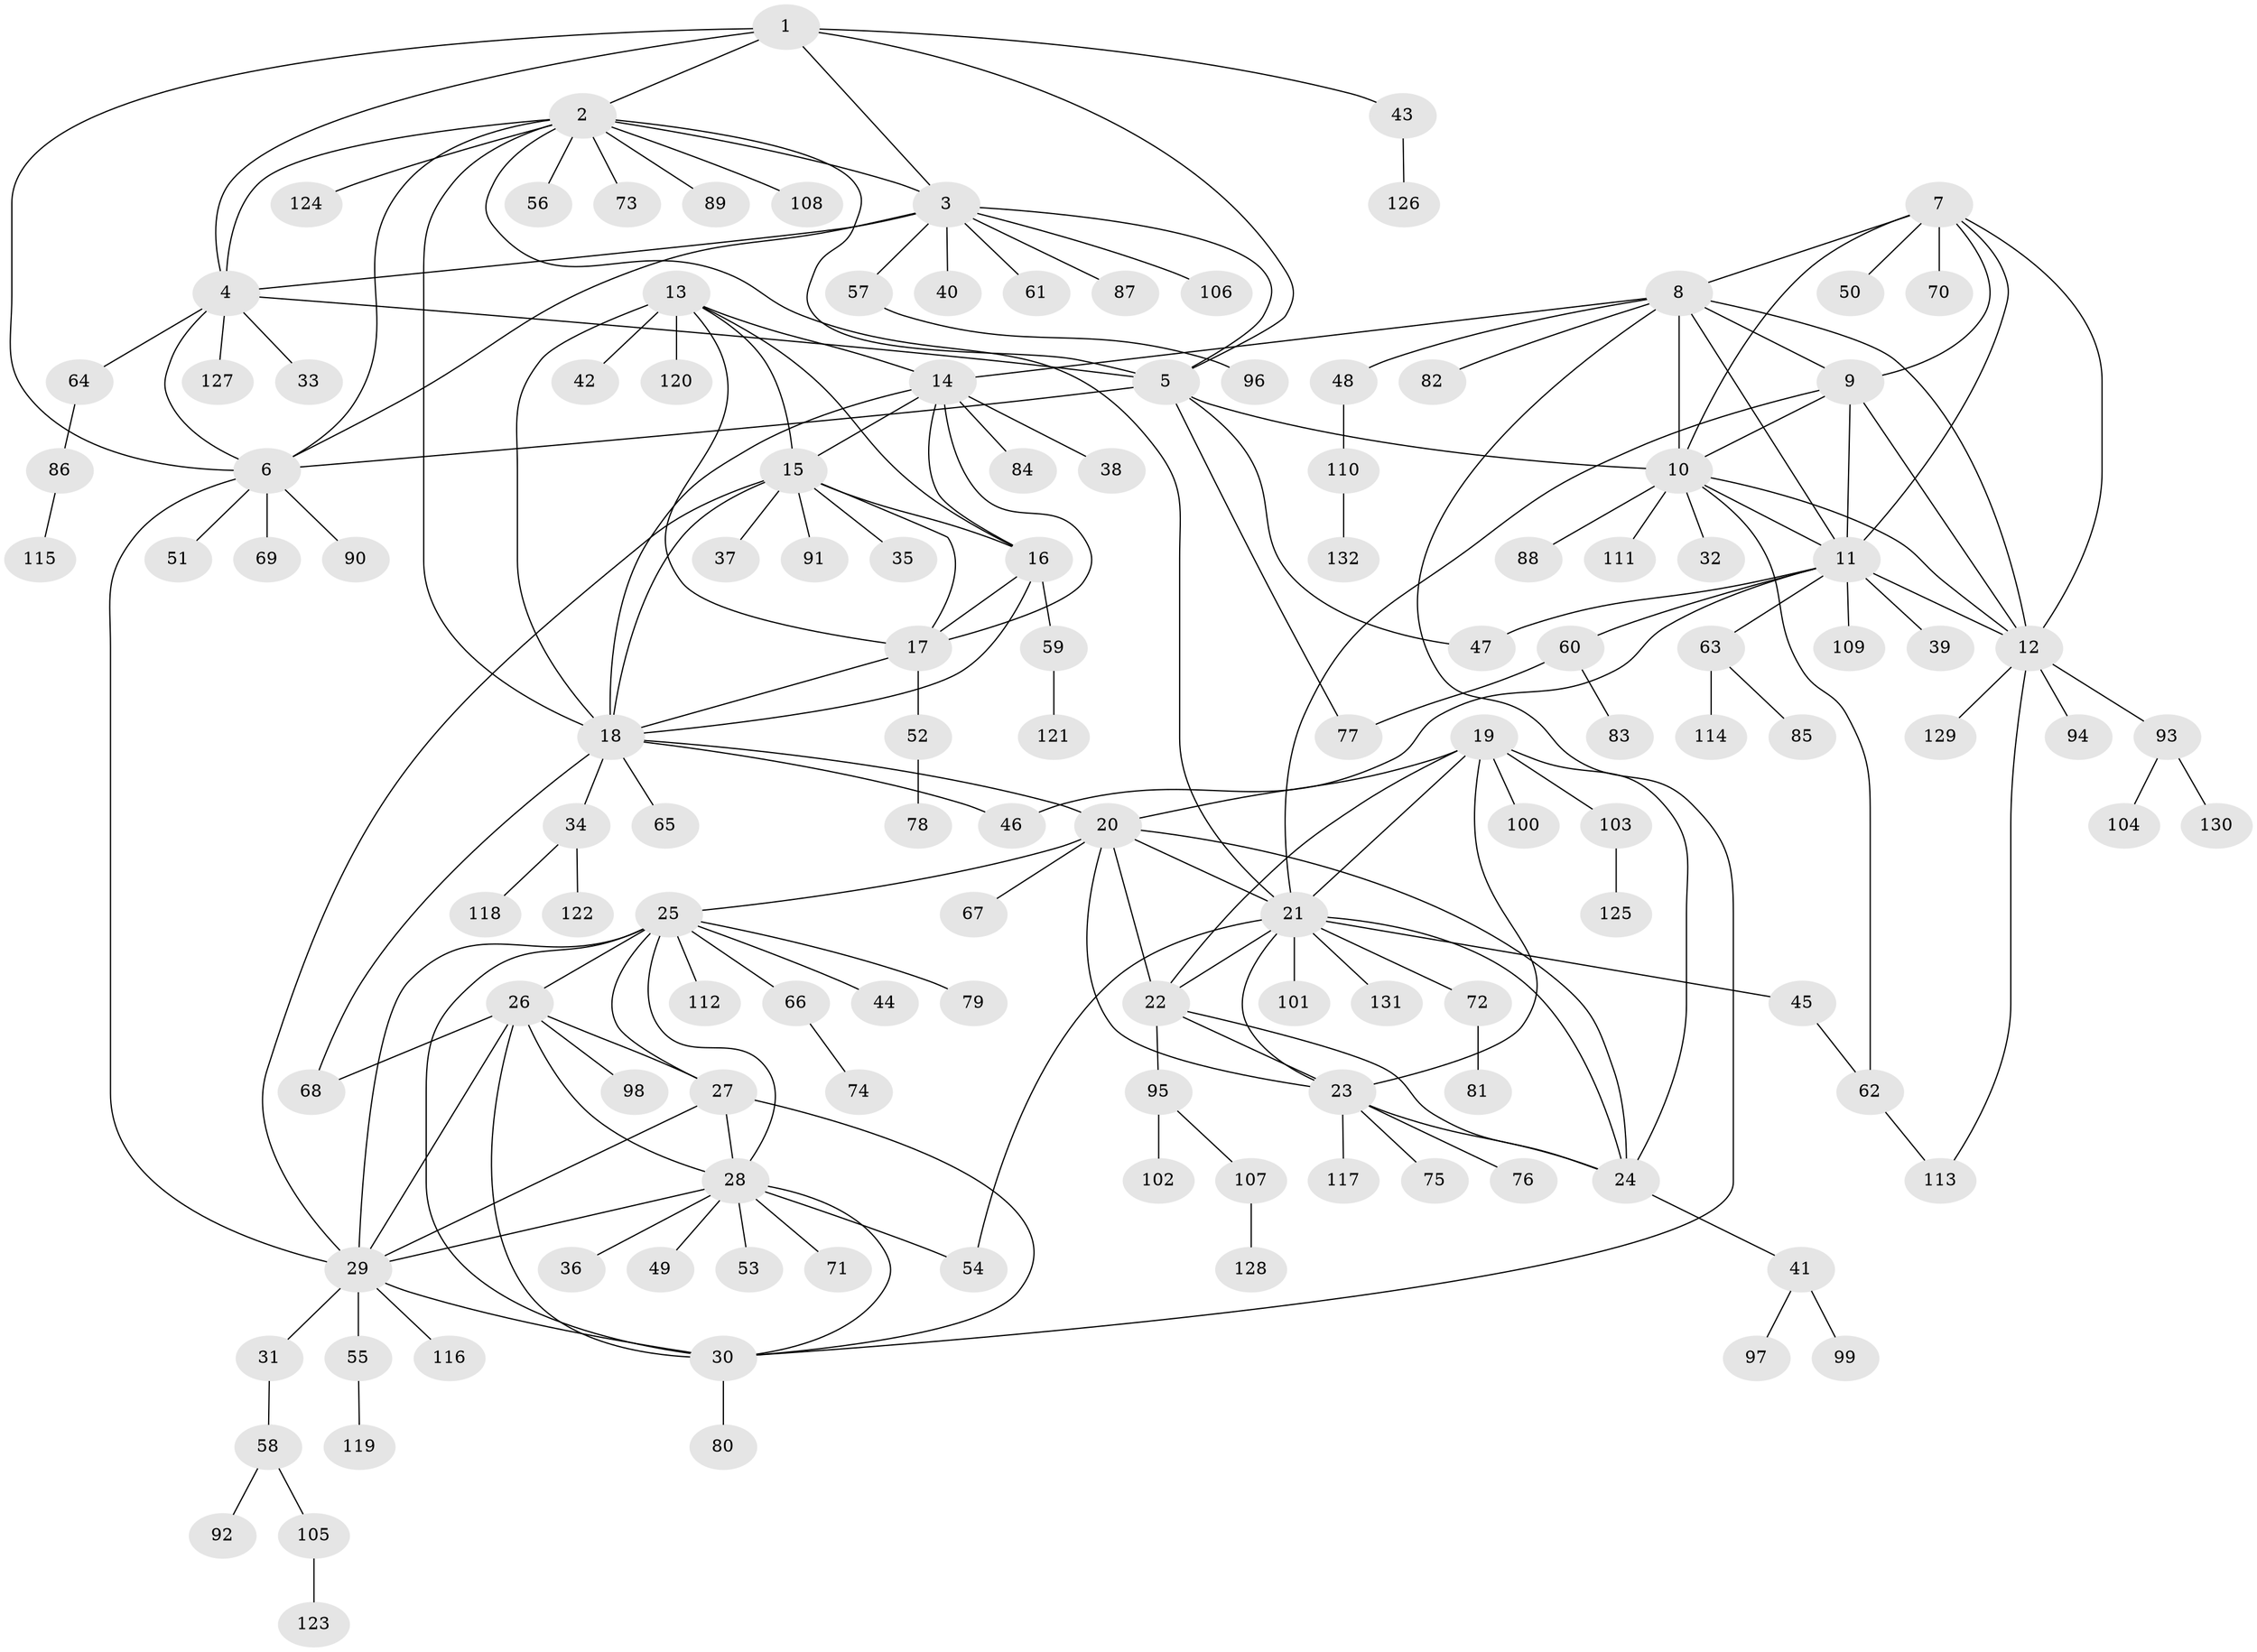 // coarse degree distribution, {4: 0.0196078431372549, 9: 0.029411764705882353, 11: 0.00980392156862745, 10: 0.0392156862745098, 5: 0.0196078431372549, 8: 0.029411764705882353, 7: 0.029411764705882353, 6: 0.029411764705882353, 2: 0.17647058823529413, 1: 0.5882352941176471, 3: 0.029411764705882353}
// Generated by graph-tools (version 1.1) at 2025/52/02/27/25 19:52:14]
// undirected, 132 vertices, 194 edges
graph export_dot {
graph [start="1"]
  node [color=gray90,style=filled];
  1;
  2;
  3;
  4;
  5;
  6;
  7;
  8;
  9;
  10;
  11;
  12;
  13;
  14;
  15;
  16;
  17;
  18;
  19;
  20;
  21;
  22;
  23;
  24;
  25;
  26;
  27;
  28;
  29;
  30;
  31;
  32;
  33;
  34;
  35;
  36;
  37;
  38;
  39;
  40;
  41;
  42;
  43;
  44;
  45;
  46;
  47;
  48;
  49;
  50;
  51;
  52;
  53;
  54;
  55;
  56;
  57;
  58;
  59;
  60;
  61;
  62;
  63;
  64;
  65;
  66;
  67;
  68;
  69;
  70;
  71;
  72;
  73;
  74;
  75;
  76;
  77;
  78;
  79;
  80;
  81;
  82;
  83;
  84;
  85;
  86;
  87;
  88;
  89;
  90;
  91;
  92;
  93;
  94;
  95;
  96;
  97;
  98;
  99;
  100;
  101;
  102;
  103;
  104;
  105;
  106;
  107;
  108;
  109;
  110;
  111;
  112;
  113;
  114;
  115;
  116;
  117;
  118;
  119;
  120;
  121;
  122;
  123;
  124;
  125;
  126;
  127;
  128;
  129;
  130;
  131;
  132;
  1 -- 2;
  1 -- 3;
  1 -- 4;
  1 -- 5;
  1 -- 6;
  1 -- 43;
  2 -- 3;
  2 -- 4;
  2 -- 5;
  2 -- 6;
  2 -- 18;
  2 -- 21;
  2 -- 56;
  2 -- 73;
  2 -- 89;
  2 -- 108;
  2 -- 124;
  3 -- 4;
  3 -- 5;
  3 -- 6;
  3 -- 40;
  3 -- 57;
  3 -- 61;
  3 -- 87;
  3 -- 106;
  4 -- 5;
  4 -- 6;
  4 -- 33;
  4 -- 64;
  4 -- 127;
  5 -- 6;
  5 -- 10;
  5 -- 47;
  5 -- 77;
  6 -- 29;
  6 -- 51;
  6 -- 69;
  6 -- 90;
  7 -- 8;
  7 -- 9;
  7 -- 10;
  7 -- 11;
  7 -- 12;
  7 -- 50;
  7 -- 70;
  8 -- 9;
  8 -- 10;
  8 -- 11;
  8 -- 12;
  8 -- 14;
  8 -- 30;
  8 -- 48;
  8 -- 82;
  9 -- 10;
  9 -- 11;
  9 -- 12;
  9 -- 21;
  10 -- 11;
  10 -- 12;
  10 -- 32;
  10 -- 62;
  10 -- 88;
  10 -- 111;
  11 -- 12;
  11 -- 39;
  11 -- 46;
  11 -- 47;
  11 -- 60;
  11 -- 63;
  11 -- 109;
  12 -- 93;
  12 -- 94;
  12 -- 113;
  12 -- 129;
  13 -- 14;
  13 -- 15;
  13 -- 16;
  13 -- 17;
  13 -- 18;
  13 -- 42;
  13 -- 120;
  14 -- 15;
  14 -- 16;
  14 -- 17;
  14 -- 18;
  14 -- 38;
  14 -- 84;
  15 -- 16;
  15 -- 17;
  15 -- 18;
  15 -- 29;
  15 -- 35;
  15 -- 37;
  15 -- 91;
  16 -- 17;
  16 -- 18;
  16 -- 59;
  17 -- 18;
  17 -- 52;
  18 -- 20;
  18 -- 34;
  18 -- 46;
  18 -- 65;
  18 -- 68;
  19 -- 20;
  19 -- 21;
  19 -- 22;
  19 -- 23;
  19 -- 24;
  19 -- 100;
  19 -- 103;
  20 -- 21;
  20 -- 22;
  20 -- 23;
  20 -- 24;
  20 -- 25;
  20 -- 67;
  21 -- 22;
  21 -- 23;
  21 -- 24;
  21 -- 45;
  21 -- 54;
  21 -- 72;
  21 -- 101;
  21 -- 131;
  22 -- 23;
  22 -- 24;
  22 -- 95;
  23 -- 24;
  23 -- 75;
  23 -- 76;
  23 -- 117;
  24 -- 41;
  25 -- 26;
  25 -- 27;
  25 -- 28;
  25 -- 29;
  25 -- 30;
  25 -- 44;
  25 -- 66;
  25 -- 79;
  25 -- 112;
  26 -- 27;
  26 -- 28;
  26 -- 29;
  26 -- 30;
  26 -- 68;
  26 -- 98;
  27 -- 28;
  27 -- 29;
  27 -- 30;
  28 -- 29;
  28 -- 30;
  28 -- 36;
  28 -- 49;
  28 -- 53;
  28 -- 54;
  28 -- 71;
  29 -- 30;
  29 -- 31;
  29 -- 55;
  29 -- 116;
  30 -- 80;
  31 -- 58;
  34 -- 118;
  34 -- 122;
  41 -- 97;
  41 -- 99;
  43 -- 126;
  45 -- 62;
  48 -- 110;
  52 -- 78;
  55 -- 119;
  57 -- 96;
  58 -- 92;
  58 -- 105;
  59 -- 121;
  60 -- 77;
  60 -- 83;
  62 -- 113;
  63 -- 85;
  63 -- 114;
  64 -- 86;
  66 -- 74;
  72 -- 81;
  86 -- 115;
  93 -- 104;
  93 -- 130;
  95 -- 102;
  95 -- 107;
  103 -- 125;
  105 -- 123;
  107 -- 128;
  110 -- 132;
}
